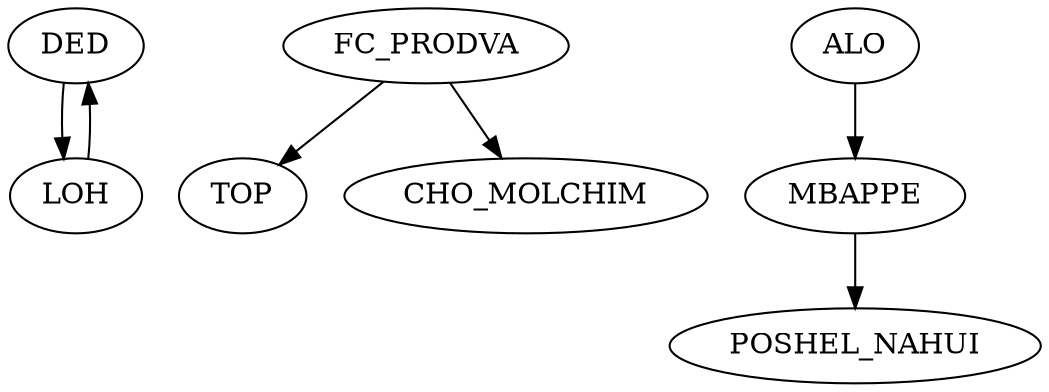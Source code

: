  digraph {
  DED->LOH->DED;
  FC_PRODVA->TOP;
  FC_PRODVA->CHO_MOLCHIM;
  ALO->MBAPPE->POSHEL_NAHUI;
 }
